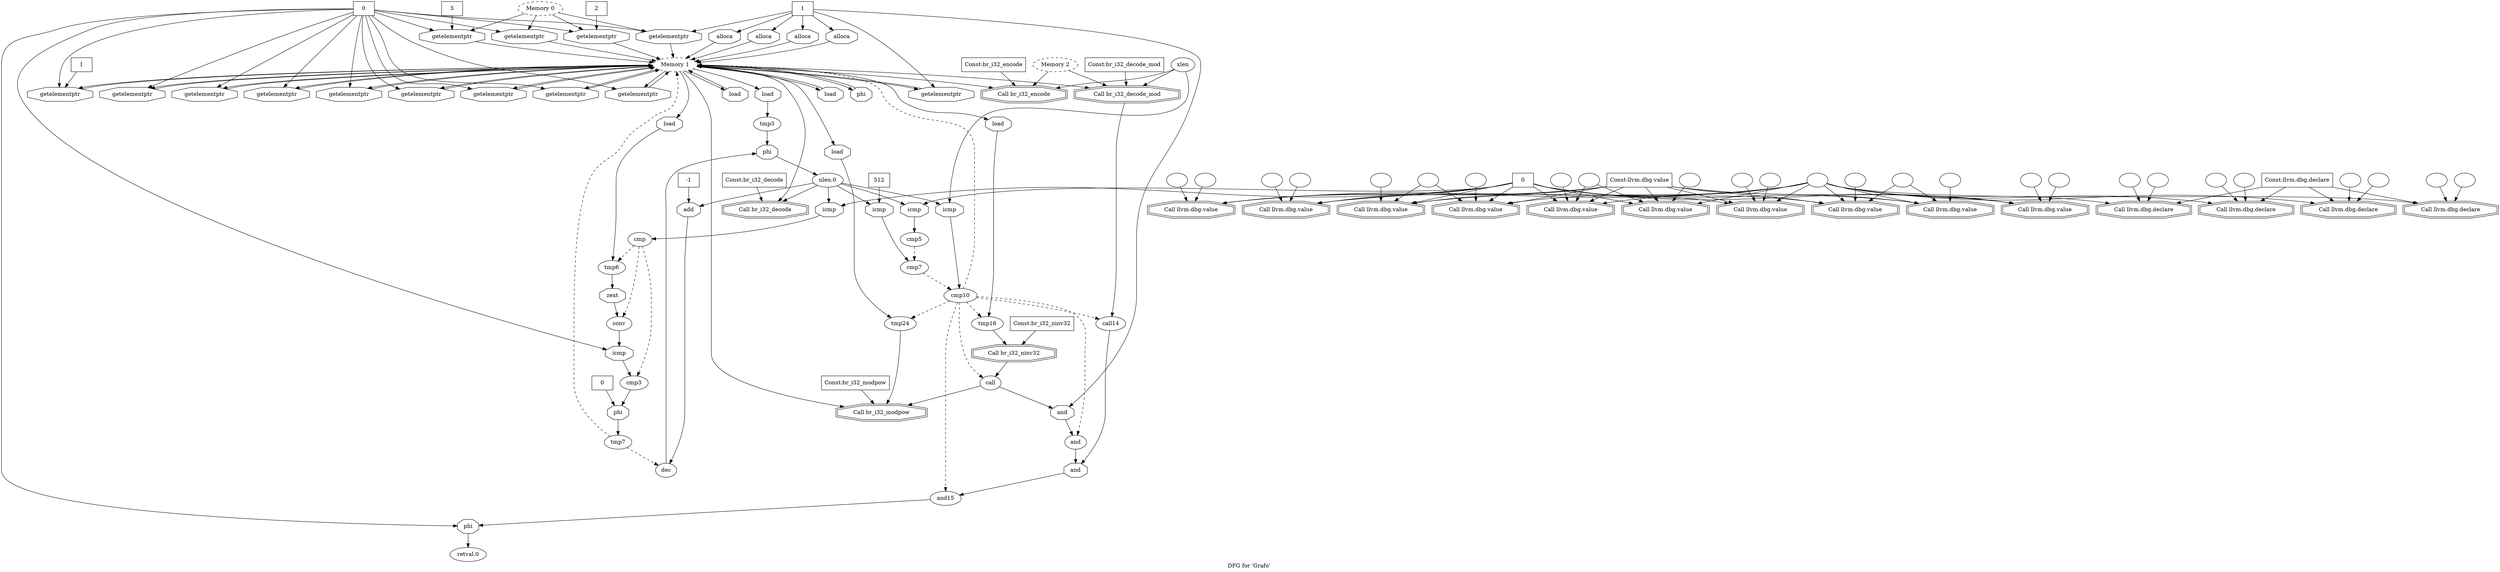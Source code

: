 digraph "DFG for 'Grafo'  "{
label="DFG for 'Grafo' ";
node_0[shape=ellipse,style=dashed,label="Memory 1"]
node_34[shape=octagon,style=solid,label="load"]
"node_0"->"node_34"
node_40[shape=octagon,style=solid,label="load"]
"node_0"->"node_40"
node_44[shape=octagon,style=solid,label="phi"]
"node_0"->"node_44"
node_45[shape=octagon,style=solid,label="getelementptr"]
"node_0"->"node_45"
node_54[shape=octagon,style=solid,label="load"]
"node_0"->"node_54"
node_74[shape=octagon,style=solid,label="getelementptr"]
"node_0"->"node_74"
node_75[shape=doubleoctagon,style=solid,label="Call br_i32_decode"]
"node_0"->"node_75"
node_77[shape=octagon,style=solid,label="getelementptr"]
"node_0"->"node_77"
node_80[shape=octagon,style=solid,label="load"]
"node_0"->"node_80"
node_92[shape=octagon,style=solid,label="getelementptr"]
"node_0"->"node_92"
node_93[shape=octagon,style=solid,label="getelementptr"]
"node_0"->"node_93"
node_95[shape=doubleoctagon,style=solid,label="Call br_i32_decode_mod"]
"node_0"->"node_95"
node_102[shape=octagon,style=solid,label="getelementptr"]
"node_0"->"node_102"
node_105[shape=octagon,style=solid,label="load"]
"node_0"->"node_105"
node_109[shape=octagon,style=solid,label="load"]
"node_0"->"node_109"
node_110[shape=octagon,style=solid,label="getelementptr"]
"node_0"->"node_110"
node_111[shape=octagon,style=solid,label="getelementptr"]
"node_0"->"node_111"
node_112[shape=octagon,style=solid,label="getelementptr"]
"node_0"->"node_112"
node_113[shape=doubleoctagon,style=solid,label="Call br_i32_modpow"]
"node_0"->"node_113"
node_115[shape=octagon,style=solid,label="getelementptr"]
"node_0"->"node_115"
node_116[shape=doubleoctagon,style=solid,label="Call br_i32_encode"]
"node_0"->"node_116"
node_2[shape=box,style=solid,label="1"]
node_1[shape=octagon,style=solid,label="alloca"]
"node_2"->"node_1"
node_5[shape=octagon,style=solid,label="alloca"]
"node_2"->"node_5"
node_88[shape=octagon,style=solid,label="and"]
"node_2"->"node_88"
node_4[shape=octagon,style=solid,label="alloca"]
"node_2"->"node_4"
node_3[shape=octagon,style=solid,label="alloca"]
"node_2"->"node_3"
node_38[shape=octagon,style=solid,label="getelementptr"]
"node_2"->"node_38"
"node_2"->"node_45"
"node_1"->"node_0"
node_7[shape=ellipse,style=solid,label=""]
node_6[shape=doubleoctagon,style=solid,label="Call llvm.dbg.value"]
"node_7"->"node_6"
node_8[shape=box,style=solid,label="0"]
node_12[shape=doubleoctagon,style=solid,label="Call llvm.dbg.value"]
"node_8"->"node_12"
"node_8"->"node_6"
node_15[shape=doubleoctagon,style=solid,label="Call llvm.dbg.value"]
"node_8"->"node_15"
node_35[shape=doubleoctagon,style=solid,label="Call llvm.dbg.value"]
"node_8"->"node_35"
node_41[shape=doubleoctagon,style=solid,label="Call llvm.dbg.value"]
"node_8"->"node_41"
node_52[shape=octagon,style=solid,label="icmp"]
"node_8"->"node_52"
node_62[shape=doubleoctagon,style=solid,label="Call llvm.dbg.value"]
"node_8"->"node_62"
node_64[shape=doubleoctagon,style=solid,label="Call llvm.dbg.value"]
"node_8"->"node_64"
node_67[shape=octagon,style=solid,label="icmp"]
"node_8"->"node_67"
node_84[shape=doubleoctagon,style=solid,label="Call llvm.dbg.value"]
"node_8"->"node_84"
node_89[shape=doubleoctagon,style=solid,label="Call llvm.dbg.value"]
"node_8"->"node_89"
node_100[shape=doubleoctagon,style=solid,label="Call llvm.dbg.value"]
"node_8"->"node_100"
node_9[shape=ellipse,style=solid,label=""]
"node_9"->"node_6"
node_10[shape=ellipse,style=solid,label=""]
"node_10"->"node_12"
"node_10"->"node_6"
"node_10"->"node_15"
node_18[shape=doubleoctagon,style=solid,label="Call llvm.dbg.declare"]
"node_10"->"node_18"
node_22[shape=doubleoctagon,style=solid,label="Call llvm.dbg.declare"]
"node_10"->"node_22"
node_25[shape=doubleoctagon,style=solid,label="Call llvm.dbg.declare"]
"node_10"->"node_25"
node_28[shape=doubleoctagon,style=solid,label="Call llvm.dbg.declare"]
"node_10"->"node_28"
"node_10"->"node_35"
"node_10"->"node_41"
"node_10"->"node_62"
"node_10"->"node_64"
"node_10"->"node_84"
"node_10"->"node_89"
"node_10"->"node_100"
node_11[shape=box,style=solid,label="Const:llvm.dbg.value"]
"node_11"->"node_12"
"node_11"->"node_6"
"node_11"->"node_15"
"node_11"->"node_35"
"node_11"->"node_41"
"node_11"->"node_62"
"node_11"->"node_64"
"node_11"->"node_84"
"node_11"->"node_89"
"node_11"->"node_100"
node_13[shape=ellipse,style=solid,label=""]
"node_13"->"node_12"
node_14[shape=ellipse,style=solid,label=""]
"node_14"->"node_12"
"node_5"->"node_0"
node_87[shape=ellipse,style=solid,label="and"]
node_99[shape=octagon,style=solid,label="and"]
"node_87"->"node_99"
"node_88"->"node_87"
"node_4"->"node_0"
node_107[shape=box,style=solid,label="3"]
node_106[shape=octagon,style=solid,label="getelementptr"]
"node_107"->"node_106"
node_108[shape=ellipse,style=solid,label="tmp24"]
"node_108"->"node_113"
"node_3"->"node_0"
node_16[shape=ellipse,style=solid,label=""]
"node_16"->"node_15"
node_17[shape=ellipse,style=solid,label=""]
"node_17"->"node_15"
node_19[shape=ellipse,style=solid,label=""]
"node_19"->"node_18"
node_20[shape=ellipse,style=solid,label=""]
"node_20"->"node_18"
node_21[shape=box,style=solid,label="Const:llvm.dbg.declare"]
"node_21"->"node_18"
"node_21"->"node_22"
"node_21"->"node_25"
"node_21"->"node_28"
node_23[shape=ellipse,style=solid,label=""]
"node_23"->"node_22"
node_24[shape=ellipse,style=solid,label=""]
"node_24"->"node_22"
node_26[shape=ellipse,style=solid,label=""]
"node_26"->"node_25"
node_27[shape=ellipse,style=solid,label=""]
"node_27"->"node_25"
node_29[shape=ellipse,style=solid,label=""]
"node_29"->"node_28"
node_30[shape=ellipse,style=solid,label=""]
"node_30"->"node_28"
node_31[shape=octagon,style=solid,label="getelementptr"]
"node_31"->"node_0"
node_32[shape=ellipse,style=dashed,label="Memory 0"]
"node_32"->"node_31"
"node_32"->"node_38"
node_103[shape=octagon,style=solid,label="getelementptr"]
"node_32"->"node_103"
"node_32"->"node_106"
node_33[shape=box,style=solid,label="0"]
"node_33"->"node_31"
"node_33"->"node_38"
node_58[shape=octagon,style=solid,label="icmp"]
"node_33"->"node_58"
"node_33"->"node_74"
"node_33"->"node_77"
"node_33"->"node_92"
"node_33"->"node_93"
"node_33"->"node_102"
"node_33"->"node_103"
"node_33"->"node_106"
"node_33"->"node_110"
"node_33"->"node_111"
"node_33"->"node_112"
"node_33"->"node_115"
node_119[shape=octagon,style=solid,label="phi"]
"node_33"->"node_119"
"node_34"->"node_0"
node_36[shape=ellipse,style=solid,label=""]
"node_36"->"node_35"
node_37[shape=ellipse,style=solid,label=""]
"node_37"->"node_35"
"node_37"->"node_62"
"node_38"->"node_0"
node_39[shape=ellipse,style=solid,label="tmp3"]
node_47[shape=octagon,style=solid,label="phi"]
"node_39"->"node_47"
"node_40"->"node_39"
node_42[shape=ellipse,style=solid,label=""]
"node_42"->"node_41"
node_43[shape=ellipse,style=solid,label=""]
"node_43"->"node_41"
"node_43"->"node_64"
"node_44"->"node_0"
"node_45"->"node_0"
node_46[shape=ellipse,style=solid,label="nlen.0"]
node_49[shape=octagon,style=solid,label="add"]
"node_46"->"node_49"
"node_46"->"node_52"
"node_46"->"node_67"
node_69[shape=octagon,style=solid,label="icmp"]
"node_46"->"node_69"
node_72[shape=octagon,style=solid,label="icmp"]
"node_46"->"node_72"
"node_46"->"node_75"
"node_47"->"node_46"
node_48[shape=ellipse,style=solid,label="dec"]
"node_48"->"node_47"
"node_49"->"node_48"
node_50[shape=box,style=solid,label="-1"]
"node_50"->"node_49"
node_51[shape=ellipse,style=solid,label="cmp"]
node_53[shape=ellipse,style=solid,label="tmp6"]
"node_51"->"node_53" [style=dashed]
node_55[shape=ellipse,style=solid,label="conv"]
"node_51"->"node_55" [style=dashed]
node_57[shape=ellipse,style=solid,label="cmp3"]
"node_51"->"node_57" [style=dashed]
"node_52"->"node_51"
node_56[shape=octagon,style=solid,label="zext"]
"node_53"->"node_56"
"node_54"->"node_53"
"node_55"->"node_58"
"node_56"->"node_55"
node_60[shape=octagon,style=solid,label="phi"]
"node_57"->"node_60"
"node_58"->"node_57"
node_59[shape=ellipse,style=solid,label="tmp7"]
"node_59"->"node_0" [style=dashed]
"node_59"->"node_48" [style=dashed]
"node_60"->"node_59"
node_61[shape=box,style=solid,label="0"]
"node_61"->"node_60"
node_63[shape=ellipse,style=solid,label=""]
"node_63"->"node_62"
node_65[shape=ellipse,style=solid,label=""]
"node_65"->"node_64"
node_66[shape=ellipse,style=solid,label="cmp5"]
node_68[shape=ellipse,style=solid,label="cmp7"]
"node_66"->"node_68" [style=dashed]
"node_67"->"node_66"
node_71[shape=ellipse,style=solid,label="cmp10"]
"node_68"->"node_71" [style=dashed]
"node_69"->"node_68"
node_70[shape=box,style=solid,label="512"]
"node_70"->"node_69"
"node_71"->"node_0" [style=dashed]
"node_71"->"node_87" [style=dashed]
"node_71"->"node_108" [style=dashed]
node_79[shape=ellipse,style=solid,label="tmp16"]
"node_71"->"node_79" [style=dashed]
node_81[shape=ellipse,style=solid,label="call"]
"node_71"->"node_81" [style=dashed]
node_94[shape=ellipse,style=solid,label="call14"]
"node_71"->"node_94" [style=dashed]
node_98[shape=ellipse,style=solid,label="and15"]
"node_71"->"node_98" [style=dashed]
"node_72"->"node_71"
node_73[shape=ellipse,style=solid,label="xlen"]
"node_73"->"node_72"
"node_73"->"node_95"
"node_73"->"node_116"
"node_74"->"node_0"
node_76[shape=box,style=solid,label="Const:br_i32_decode"]
"node_76"->"node_75"
"node_77"->"node_0"
node_78[shape=box,style=solid,label="1"]
"node_78"->"node_77"
node_82[shape=doubleoctagon,style=solid,label="Call br_i32_ninv32"]
"node_79"->"node_82"
"node_80"->"node_79"
"node_81"->"node_88"
"node_81"->"node_113"
"node_82"->"node_81"
node_83[shape=box,style=solid,label="Const:br_i32_ninv32"]
"node_83"->"node_82"
node_85[shape=ellipse,style=solid,label=""]
"node_85"->"node_84"
node_86[shape=ellipse,style=solid,label=""]
"node_86"->"node_84"
node_90[shape=ellipse,style=solid,label=""]
"node_90"->"node_89"
node_91[shape=ellipse,style=solid,label=""]
"node_91"->"node_89"
"node_91"->"node_100"
"node_92"->"node_0"
"node_93"->"node_0"
"node_94"->"node_99"
"node_95"->"node_94"
node_96[shape=ellipse,style=dashed,label="Memory 2"]
"node_96"->"node_95"
"node_96"->"node_116"
node_97[shape=box,style=solid,label="Const:br_i32_decode_mod"]
"node_97"->"node_95"
"node_98"->"node_119"
"node_99"->"node_98"
node_101[shape=ellipse,style=solid,label=""]
"node_101"->"node_100"
"node_102"->"node_0"
"node_103"->"node_0"
node_104[shape=box,style=solid,label="2"]
"node_104"->"node_103"
"node_105"->"node_0"
"node_106"->"node_0"
"node_109"->"node_108"
"node_110"->"node_0"
"node_111"->"node_0"
"node_112"->"node_0"
node_114[shape=box,style=solid,label="Const:br_i32_modpow"]
"node_114"->"node_113"
"node_115"->"node_0"
node_117[shape=box,style=solid,label="Const:br_i32_encode"]
"node_117"->"node_116"
node_118[shape=ellipse,style=solid,label="retval.0"]
"node_119"->"node_118"
}


